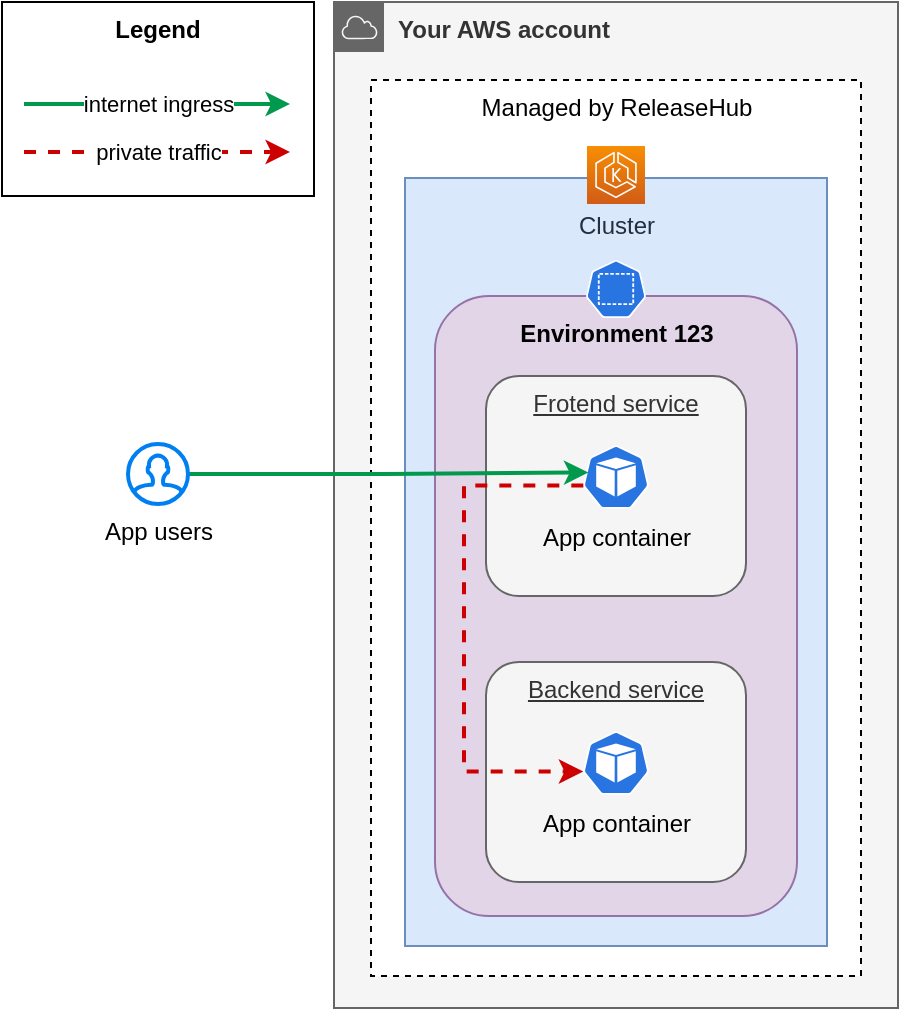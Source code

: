 <mxfile version="20.2.8" type="device" pages="2"><diagram id="byfRsax2ZHlX9A7Psv5q" name="Without Telepresence"><mxGraphModel dx="1005" dy="741" grid="0" gridSize="10" guides="1" tooltips="1" connect="1" arrows="1" fold="1" page="1" pageScale="1" pageWidth="1600" pageHeight="900" math="0" shadow="0"><root><mxCell id="0"/><mxCell id="1" parent="0"/><mxCell id="sdI2o5As4J1QHb4w-C_i-46" value="Your AWS account" style="points=[[0,0],[0.25,0],[0.5,0],[0.75,0],[1,0],[1,0.25],[1,0.5],[1,0.75],[1,1],[0.75,1],[0.5,1],[0.25,1],[0,1],[0,0.75],[0,0.5],[0,0.25]];outlineConnect=0;html=1;whiteSpace=wrap;fontSize=12;fontStyle=1;container=0;pointerEvents=0;collapsible=0;recursiveResize=0;shape=mxgraph.aws4.group;grIcon=mxgraph.aws4.group_aws_cloud;strokeColor=#666666;fillColor=#f5f5f5;verticalAlign=top;align=left;spacingLeft=30;fontColor=#333333;dashed=0;labelBackgroundColor=none;" parent="1" vertex="1"><mxGeometry x="424" y="283" width="282" height="503" as="geometry"/></mxCell><mxCell id="sdI2o5As4J1QHb4w-C_i-68" value="&lt;span style=&quot;font-weight: normal;&quot;&gt;Managed by ReleaseHub&lt;/span&gt;" style="rounded=0;whiteSpace=wrap;html=1;labelBackgroundColor=none;fontStyle=1;dashed=1;align=center;verticalAlign=top;" parent="1" vertex="1"><mxGeometry x="442.5" y="322" width="245" height="448" as="geometry"/></mxCell><mxCell id="sdI2o5As4J1QHb4w-C_i-28" value="" style="rounded=1;whiteSpace=wrap;html=1;labelBackgroundColor=none;dashed=1;strokeColor=#3333FF;fillColor=none;" parent="1" vertex="1"><mxGeometry x="483.5" y="439" width="163" height="131" as="geometry"/></mxCell><mxCell id="sdI2o5As4J1QHb4w-C_i-1" value="" style="rounded=0;whiteSpace=wrap;html=1;fillColor=#dae8fc;strokeColor=#6c8ebf;" parent="1" vertex="1"><mxGeometry x="459.5" y="371" width="211" height="384" as="geometry"/></mxCell><mxCell id="sdI2o5As4J1QHb4w-C_i-2" value="" style="rounded=1;whiteSpace=wrap;html=1;fillColor=#e1d5e7;verticalAlign=top;strokeColor=#9673a6;fontStyle=1" parent="1" vertex="1"><mxGeometry x="474.5" y="430" width="181" height="310" as="geometry"/></mxCell><mxCell id="sdI2o5As4J1QHb4w-C_i-3" value="Frotend service" style="rounded=1;whiteSpace=wrap;html=1;fillColor=#f5f5f5;verticalAlign=top;fontStyle=4;fontColor=#333333;strokeColor=#666666;" parent="1" vertex="1"><mxGeometry x="500" y="470" width="130" height="110" as="geometry"/></mxCell><mxCell id="sdI2o5As4J1QHb4w-C_i-5" value="App container" style="sketch=0;html=1;dashed=0;whitespace=wrap;fillColor=#2875E2;strokeColor=#ffffff;points=[[0.005,0.63,0],[0.1,0.2,0],[0.9,0.2,0],[0.5,0,0],[0.995,0.63,0],[0.72,0.99,0],[0.5,1,0],[0.28,0.99,0]];shape=mxgraph.kubernetes.icon;prIcon=pod;verticalAlign=top;labelPosition=center;verticalLabelPosition=bottom;align=center;fontStyle=0" parent="1" vertex="1"><mxGeometry x="548.5" y="504" width="33" height="33" as="geometry"/></mxCell><mxCell id="sdI2o5As4J1QHb4w-C_i-31" value="Backend service" style="rounded=1;whiteSpace=wrap;html=1;fillColor=#f5f5f5;verticalAlign=top;fontStyle=4;fontColor=#333333;strokeColor=#666666;" parent="1" vertex="1"><mxGeometry x="500" y="613" width="130" height="110" as="geometry"/></mxCell><mxCell id="sdI2o5As4J1QHb4w-C_i-32" value="App container" style="sketch=0;html=1;dashed=0;whitespace=wrap;fillColor=#2875E2;strokeColor=#ffffff;points=[[0.005,0.63,0],[0.1,0.2,0],[0.9,0.2,0],[0.5,0,0],[0.995,0.63,0],[0.72,0.99,0],[0.5,1,0],[0.28,0.99,0]];shape=mxgraph.kubernetes.icon;prIcon=pod;verticalAlign=top;labelPosition=center;verticalLabelPosition=bottom;align=center;fontStyle=0" parent="1" vertex="1"><mxGeometry x="548.5" y="647" width="33" height="33" as="geometry"/></mxCell><mxCell id="sdI2o5As4J1QHb4w-C_i-47" value="Cluster" style="sketch=0;points=[[0,0,0],[0.25,0,0],[0.5,0,0],[0.75,0,0],[1,0,0],[0,1,0],[0.25,1,0],[0.5,1,0],[0.75,1,0],[1,1,0],[0,0.25,0],[0,0.5,0],[0,0.75,0],[1,0.25,0],[1,0.5,0],[1,0.75,0]];outlineConnect=0;fontColor=#232F3E;gradientColor=#F78E04;gradientDirection=north;fillColor=#D05C17;strokeColor=#ffffff;dashed=0;verticalLabelPosition=bottom;verticalAlign=top;align=center;html=1;fontSize=12;fontStyle=0;aspect=fixed;shape=mxgraph.aws4.resourceIcon;resIcon=mxgraph.aws4.eks;labelBackgroundColor=none;labelPosition=center;spacingTop=-3;" parent="1" vertex="1"><mxGeometry x="550.5" y="355" width="29" height="29" as="geometry"/></mxCell><mxCell id="sdI2o5As4J1QHb4w-C_i-50" style="edgeStyle=orthogonalEdgeStyle;rounded=0;orthogonalLoop=1;jettySize=auto;html=1;entryX=0.082;entryY=0.431;entryDx=0;entryDy=0;entryPerimeter=0;labelBackgroundColor=#E2D5E8;strokeColor=#00994D;strokeWidth=2;fontColor=#000000;" parent="1" source="sdI2o5As4J1QHb4w-C_i-70" target="sdI2o5As4J1QHb4w-C_i-5" edge="1"><mxGeometry relative="1" as="geometry"><mxPoint x="68.0" y="522.273" as="sourcePoint"/><mxPoint x="505.003" y="520.015" as="targetPoint"/></mxGeometry></mxCell><mxCell id="sdI2o5As4J1QHb4w-C_i-70" value="App users" style="html=1;verticalLabelPosition=bottom;align=center;labelBackgroundColor=#ffffff;verticalAlign=top;strokeWidth=2;strokeColor=#0080F0;shadow=0;dashed=0;shape=mxgraph.ios7.icons.user;rounded=0;fontColor=#000000;fillColor=none;" parent="1" vertex="1"><mxGeometry x="321" y="504" width="30" height="30" as="geometry"/></mxCell><mxCell id="oZT0x5oxQ5Dxi8vAGu3L-1" style="edgeStyle=orthogonalEdgeStyle;rounded=0;orthogonalLoop=1;jettySize=auto;html=1;labelBackgroundColor=#E2D5E8;strokeColor=#CC0000;strokeWidth=2;entryX=0.005;entryY=0.63;entryDx=0;entryDy=0;entryPerimeter=0;exitX=0.005;exitY=0.63;exitDx=0;exitDy=0;exitPerimeter=0;dashed=1;" parent="1" source="sdI2o5As4J1QHb4w-C_i-5" target="sdI2o5As4J1QHb4w-C_i-32" edge="1"><mxGeometry relative="1" as="geometry"><mxPoint x="510.0" y="673.5" as="sourcePoint"/><mxPoint x="499.835" y="513.79" as="targetPoint"/><Array as="points"><mxPoint x="489" y="525"/><mxPoint x="489" y="668"/></Array></mxGeometry></mxCell><mxCell id="sdI2o5As4J1QHb4w-C_i-57" value="&lt;b&gt;Legend&lt;/b&gt;" style="rounded=0;whiteSpace=wrap;html=1;labelBackgroundColor=none;strokeColor=default;fontColor=#000000;fillColor=none;verticalAlign=top;" parent="1" vertex="1"><mxGeometry x="258" y="283" width="156" height="97" as="geometry"/></mxCell><mxCell id="sdI2o5As4J1QHb4w-C_i-54" value="internet ingress" style="edgeStyle=orthogonalEdgeStyle;rounded=0;orthogonalLoop=1;jettySize=auto;html=1;strokeColor=#00994D;strokeWidth=2;labelPosition=center;verticalLabelPosition=middle;align=center;verticalAlign=middle;" parent="1" edge="1"><mxGeometry relative="1" as="geometry"><mxPoint x="269" y="334" as="sourcePoint"/><mxPoint x="402" y="334" as="targetPoint"/></mxGeometry></mxCell><mxCell id="sdI2o5As4J1QHb4w-C_i-55" value="private traffic" style="edgeStyle=orthogonalEdgeStyle;rounded=0;orthogonalLoop=1;jettySize=auto;html=1;labelBackgroundColor=default;strokeColor=#CC0000;strokeWidth=2;labelPosition=center;verticalLabelPosition=middle;align=center;verticalAlign=middle;fontColor=default;dashed=1;" parent="1" edge="1"><mxGeometry relative="1" as="geometry"><mxPoint x="269" y="358" as="sourcePoint"/><mxPoint x="402" y="358" as="targetPoint"/></mxGeometry></mxCell><mxCell id="EICSfBp9ObjHeaStY7Ng-2" value="Environment 123" style="sketch=0;html=1;dashed=0;whitespace=wrap;fillColor=#2875E2;strokeColor=#ffffff;points=[[0.005,0.63,0],[0.1,0.2,0],[0.9,0.2,0],[0.5,0,0],[0.995,0.63,0],[0.72,0.99,0],[0.5,1,0],[0.28,0.99,0]];shape=mxgraph.kubernetes.icon;prIcon=ns;rounded=0;labelBackgroundColor=none;strokeWidth=2;fontSize=12;fontColor=#000000;labelPosition=center;verticalLabelPosition=bottom;align=center;verticalAlign=top;spacingTop=-6;fontStyle=1" parent="1" vertex="1"><mxGeometry x="549.895" y="412" width="30.21" height="29" as="geometry"/></mxCell></root></mxGraphModel></diagram><diagram id="cCc8qXrHA0pguSYxniAB" name="With Telepresence"><mxGraphModel dx="447" dy="329" grid="0" gridSize="10" guides="1" tooltips="1" connect="1" arrows="1" fold="1" page="1" pageScale="1" pageWidth="1600" pageHeight="900" math="0" shadow="0"><root><mxCell id="0"/><mxCell id="1" parent="0"/><mxCell id="_RPX6WBjv77RVdQ16yU8-52" value="Developer machine" style="sketch=0;aspect=fixed;pointerEvents=1;shadow=0;dashed=0;html=1;strokeColor=none;labelPosition=center;verticalLabelPosition=bottom;verticalAlign=top;align=center;fillColor=#00188D;shape=mxgraph.azure.laptop;rounded=0;labelBackgroundColor=none;fontColor=#000000;" parent="1" vertex="1"><mxGeometry x="967.88" y="442" width="95.61" height="57.37" as="geometry"/></mxCell><mxCell id="_RPX6WBjv77RVdQ16yU8-35" value="Your AWS account" style="points=[[0,0],[0.25,0],[0.5,0],[0.75,0],[1,0],[1,0.25],[1,0.5],[1,0.75],[1,1],[0.75,1],[0.5,1],[0.25,1],[0,1],[0,0.75],[0,0.5],[0,0.25]];outlineConnect=0;html=1;whiteSpace=wrap;fontSize=12;fontStyle=1;container=0;pointerEvents=0;collapsible=0;recursiveResize=0;shape=mxgraph.aws4.group;grIcon=mxgraph.aws4.group_aws_cloud;strokeColor=#666666;fillColor=#f5f5f5;verticalAlign=top;align=left;spacingLeft=30;fontColor=#333333;dashed=0;labelBackgroundColor=none;" parent="1" vertex="1"><mxGeometry x="1103" y="195" width="282" height="508" as="geometry"/></mxCell><mxCell id="_RPX6WBjv77RVdQ16yU8-36" value="&lt;span style=&quot;font-weight: normal;&quot;&gt;Managed by ReleaseHub&lt;/span&gt;" style="rounded=0;whiteSpace=wrap;html=1;labelBackgroundColor=none;fontStyle=1;dashed=1;align=center;verticalAlign=top;" parent="1" vertex="1"><mxGeometry x="1121.5" y="234" width="245" height="449" as="geometry"/></mxCell><mxCell id="_RPX6WBjv77RVdQ16yU8-37" value="" style="rounded=1;whiteSpace=wrap;html=1;labelBackgroundColor=none;dashed=1;strokeColor=#3333FF;fillColor=none;" parent="1" vertex="1"><mxGeometry x="1162.76" y="346" width="163" height="131" as="geometry"/></mxCell><mxCell id="_RPX6WBjv77RVdQ16yU8-38" value="" style="rounded=0;whiteSpace=wrap;html=1;fillColor=#dae8fc;strokeColor=#6c8ebf;" parent="1" vertex="1"><mxGeometry x="1138.76" y="280" width="211" height="386" as="geometry"/></mxCell><mxCell id="_RPX6WBjv77RVdQ16yU8-39" value="" style="rounded=1;whiteSpace=wrap;html=1;fillColor=#e1d5e7;verticalAlign=top;strokeColor=#9673a6;fontStyle=1" parent="1" vertex="1"><mxGeometry x="1153.76" y="337" width="181" height="313" as="geometry"/></mxCell><mxCell id="_RPX6WBjv77RVdQ16yU8-40" value="Frotend service" style="rounded=1;whiteSpace=wrap;html=1;fillColor=#f5f5f5;verticalAlign=top;fontStyle=4;fontColor=#333333;strokeColor=#666666;" parent="1" vertex="1"><mxGeometry x="1179.26" y="377" width="130" height="152" as="geometry"/></mxCell><mxCell id="_RPX6WBjv77RVdQ16yU8-42" value="Backend service" style="rounded=1;whiteSpace=wrap;html=1;fillColor=#f5f5f5;verticalAlign=top;fontStyle=4;fontColor=#333333;strokeColor=#666666;" parent="1" vertex="1"><mxGeometry x="1179.26" y="535" width="130" height="101" as="geometry"/></mxCell><mxCell id="_RPX6WBjv77RVdQ16yU8-43" value="App container" style="sketch=0;html=1;dashed=0;whitespace=wrap;fillColor=#2875E2;strokeColor=#ffffff;points=[[0.005,0.63,0],[0.1,0.2,0],[0.9,0.2,0],[0.5,0,0],[0.995,0.63,0],[0.72,0.99,0],[0.5,1,0],[0.28,0.99,0]];shape=mxgraph.kubernetes.icon;prIcon=pod;verticalAlign=top;labelPosition=center;verticalLabelPosition=bottom;align=center;fontStyle=0" parent="1" vertex="1"><mxGeometry x="1227.76" y="569" width="33" height="33" as="geometry"/></mxCell><mxCell id="_RPX6WBjv77RVdQ16yU8-44" value="Cluster" style="sketch=0;points=[[0,0,0],[0.25,0,0],[0.5,0,0],[0.75,0,0],[1,0,0],[0,1,0],[0.25,1,0],[0.5,1,0],[0.75,1,0],[1,1,0],[0,0.25,0],[0,0.5,0],[0,0.75,0],[1,0.25,0],[1,0.5,0],[1,0.75,0]];outlineConnect=0;fontColor=#232F3E;gradientColor=#F78E04;gradientDirection=north;fillColor=#D05C17;strokeColor=#ffffff;dashed=0;verticalLabelPosition=bottom;verticalAlign=top;align=center;html=1;fontSize=12;fontStyle=0;aspect=fixed;shape=mxgraph.aws4.resourceIcon;resIcon=mxgraph.aws4.eks;labelBackgroundColor=none;labelPosition=center;spacingTop=-3;" parent="1" vertex="1"><mxGeometry x="1229.76" y="265" width="29" height="29" as="geometry"/></mxCell><mxCell id="_RPX6WBjv77RVdQ16yU8-45" style="edgeStyle=orthogonalEdgeStyle;rounded=0;orthogonalLoop=1;jettySize=auto;html=1;labelBackgroundColor=#E2D5E8;strokeColor=#00994D;strokeWidth=2;fontColor=#000000;exitX=0.497;exitY=0.952;exitDx=0;exitDy=0;exitPerimeter=0;" parent="1" source="6NPwIdlc7wqBIFXQFsHi-1" target="_RPX6WBjv77RVdQ16yU8-53" edge="1"><mxGeometry relative="1" as="geometry"><mxPoint x="997" y="410.5" as="sourcePoint"/><mxPoint x="1184.003" y="432.015" as="targetPoint"/><Array as="points"><mxPoint x="1016" y="411"/><mxPoint x="1016" y="411"/><mxPoint x="1016" y="416"/><mxPoint x="1244" y="416"/><mxPoint x="1244" y="421"/><mxPoint x="1016" y="421"/></Array></mxGeometry></mxCell><mxCell id="_RPX6WBjv77RVdQ16yU8-47" style="edgeStyle=orthogonalEdgeStyle;rounded=0;orthogonalLoop=1;jettySize=auto;html=1;labelBackgroundColor=#E2D5E8;strokeColor=#CC0000;strokeWidth=2;entryX=0.061;entryY=0.5;entryDx=0;entryDy=0;entryPerimeter=0;dashed=1;exitX=0.75;exitY=0;exitDx=0;exitDy=0;" parent="1" source="_RPX6WBjv77RVdQ16yU8-53" target="_RPX6WBjv77RVdQ16yU8-43" edge="1"><mxGeometry relative="1" as="geometry"><mxPoint x="1450.506" y="432.051" as="sourcePoint"/><mxPoint x="1179.095" y="420.79" as="targetPoint"/><Array as="points"><mxPoint x="1026" y="428"/><mxPoint x="1241" y="428"/><mxPoint x="1241" y="434"/><mxPoint x="1164" y="434"/><mxPoint x="1164" y="585"/></Array></mxGeometry></mxCell><mxCell id="_RPX6WBjv77RVdQ16yU8-48" value="&lt;b&gt;Legend&lt;/b&gt;" style="rounded=0;whiteSpace=wrap;html=1;labelBackgroundColor=none;strokeColor=default;fontColor=#000000;fillColor=none;verticalAlign=top;" parent="1" vertex="1"><mxGeometry x="937" y="195" width="156" height="95" as="geometry"/></mxCell><mxCell id="_RPX6WBjv77RVdQ16yU8-49" value="internet ingress" style="edgeStyle=orthogonalEdgeStyle;rounded=0;orthogonalLoop=1;jettySize=auto;html=1;strokeColor=#00994D;strokeWidth=2;labelPosition=center;verticalLabelPosition=middle;align=center;verticalAlign=middle;" parent="1" edge="1"><mxGeometry relative="1" as="geometry"><mxPoint x="948" y="246.0" as="sourcePoint"/><mxPoint x="1081" y="246.0" as="targetPoint"/></mxGeometry></mxCell><mxCell id="_RPX6WBjv77RVdQ16yU8-50" value="private traffic" style="edgeStyle=orthogonalEdgeStyle;rounded=0;orthogonalLoop=1;jettySize=auto;html=1;labelBackgroundColor=default;strokeColor=#CC0000;strokeWidth=2;labelPosition=center;verticalLabelPosition=middle;align=center;verticalAlign=middle;fontColor=default;dashed=1;" parent="1" edge="1"><mxGeometry relative="1" as="geometry"><mxPoint x="948" y="269" as="sourcePoint"/><mxPoint x="1081" y="269" as="targetPoint"/></mxGeometry></mxCell><mxCell id="_RPX6WBjv77RVdQ16yU8-51" value="Environment 123" style="sketch=0;html=1;dashed=0;whitespace=wrap;fillColor=#2875E2;strokeColor=#ffffff;points=[[0.005,0.63,0],[0.1,0.2,0],[0.9,0.2,0],[0.5,0,0],[0.995,0.63,0],[0.72,0.99,0],[0.5,1,0],[0.28,0.99,0]];shape=mxgraph.kubernetes.icon;prIcon=ns;rounded=0;labelBackgroundColor=none;strokeWidth=2;fontSize=12;fontColor=#000000;labelPosition=center;verticalLabelPosition=bottom;align=center;verticalAlign=top;spacingTop=-6;fontStyle=1" parent="1" vertex="1"><mxGeometry x="1229.155" y="319" width="30.21" height="29" as="geometry"/></mxCell><mxCell id="_RPX6WBjv77RVdQ16yU8-53" value="" style="shape=image;html=1;verticalAlign=top;verticalLabelPosition=bottom;labelBackgroundColor=#ffffff;imageAspect=0;aspect=fixed;image=https://cdn1.iconfinder.com/data/icons/unicons-line-vol-3/24/docker-128.png;rounded=0;dashed=1;strokeColor=default;fontColor=#000000;fillColor=none;fontStyle=2;spacingTop=-12;" parent="1" vertex="1"><mxGeometry x="1004.95" y="459.73" width="26.55" height="26.55" as="geometry"/></mxCell><mxCell id="_RPX6WBjv77RVdQ16yU8-41" value="Telepresence agent" style="sketch=0;html=1;dashed=0;whitespace=wrap;fillColor=#2875E2;strokeColor=#ffffff;points=[[0.005,0.63,0],[0.1,0.2,0],[0.9,0.2,0],[0.5,0,0],[0.995,0.63,0],[0.72,0.99,0],[0.5,1,0],[0.28,0.99,0]];shape=mxgraph.kubernetes.icon;prIcon=pod;verticalAlign=top;labelPosition=center;verticalLabelPosition=bottom;align=center;fontStyle=0;labelBackgroundColor=#FFFFCC;spacingTop=-6;" parent="1" vertex="1"><mxGeometry x="1227.76" y="412" width="33" height="33" as="geometry"/></mxCell><mxCell id="54tLEaHrypoQW-dilcZ7-1" value="App container" style="sketch=0;html=1;dashed=0;whitespace=wrap;fillColor=#2875E2;strokeColor=#ffffff;points=[[0.005,0.63,0],[0.1,0.2,0],[0.9,0.2,0],[0.5,0,0],[0.995,0.63,0],[0.72,0.99,0],[0.5,1,0],[0.28,0.99,0]];shape=mxgraph.kubernetes.icon;prIcon=pod;verticalAlign=top;labelPosition=center;verticalLabelPosition=bottom;align=center;fontStyle=0;spacingTop=-3;" parent="1" vertex="1"><mxGeometry x="1227.76" y="471" width="33" height="33" as="geometry"/></mxCell><mxCell id="6NPwIdlc7wqBIFXQFsHi-1" value="App users" style="html=1;verticalLabelPosition=bottom;align=center;labelBackgroundColor=#ffffff;verticalAlign=top;strokeWidth=2;strokeColor=#0080F0;shadow=0;dashed=0;shape=mxgraph.ios7.icons.user;rounded=0;fontColor=#000000;fillColor=none;" parent="1" vertex="1"><mxGeometry x="1001.5" y="353" width="30" height="30" as="geometry"/></mxCell></root></mxGraphModel></diagram></mxfile>
